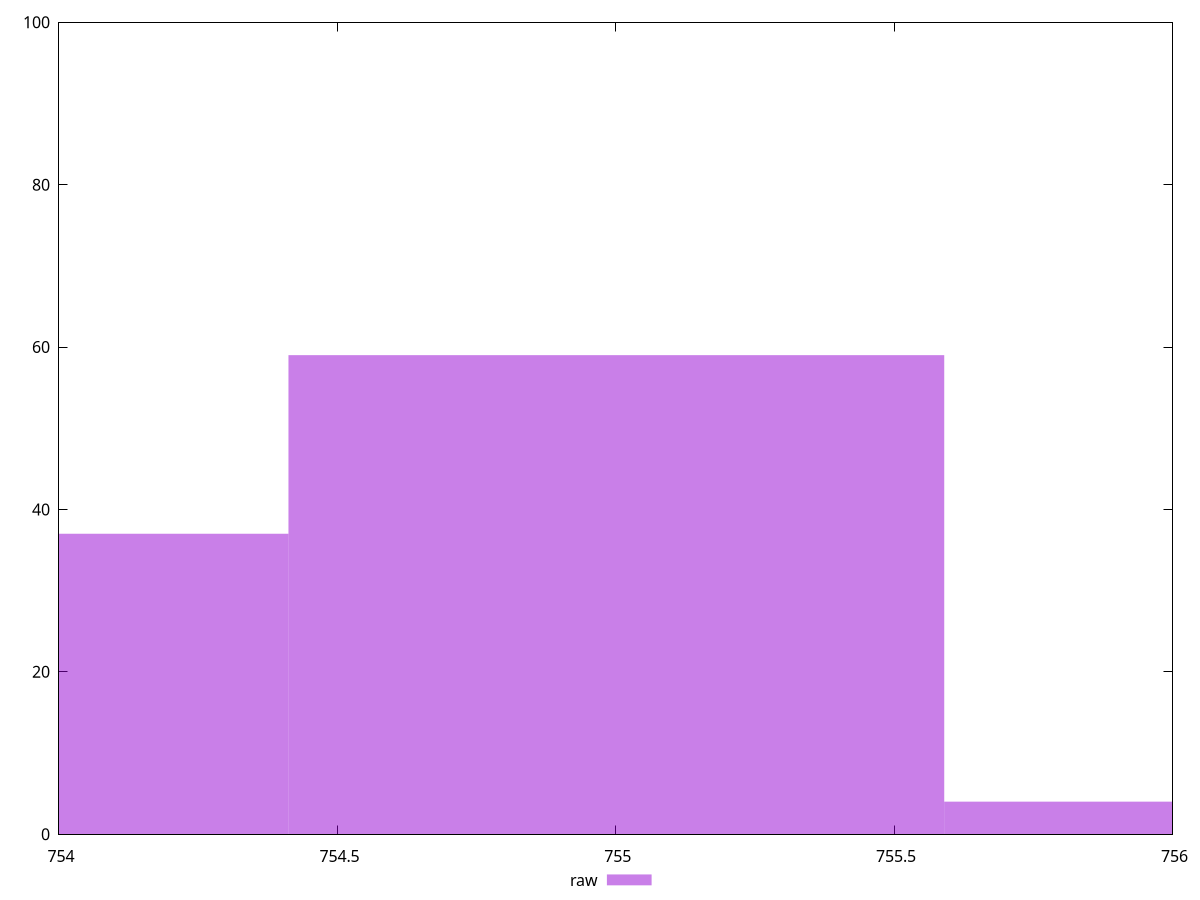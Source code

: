 reset

$raw <<EOF
755.0010705249723 59
753.8232217410019 37
756.1789193089426 4
EOF

set key outside below
set boxwidth 1.1778487839703156
set xrange [754:756]
set yrange [0:100]
set style fill transparent solid 0.5 noborder
set terminal svg size 640, 490 enhanced background rgb 'white'
set output "report_00007_2020-12-11T15:55:29.892Z/uses-rel-preload/samples/pages+cached+noexternal+nocss/raw/histogram.svg"

plot $raw title "raw" with boxes

reset
